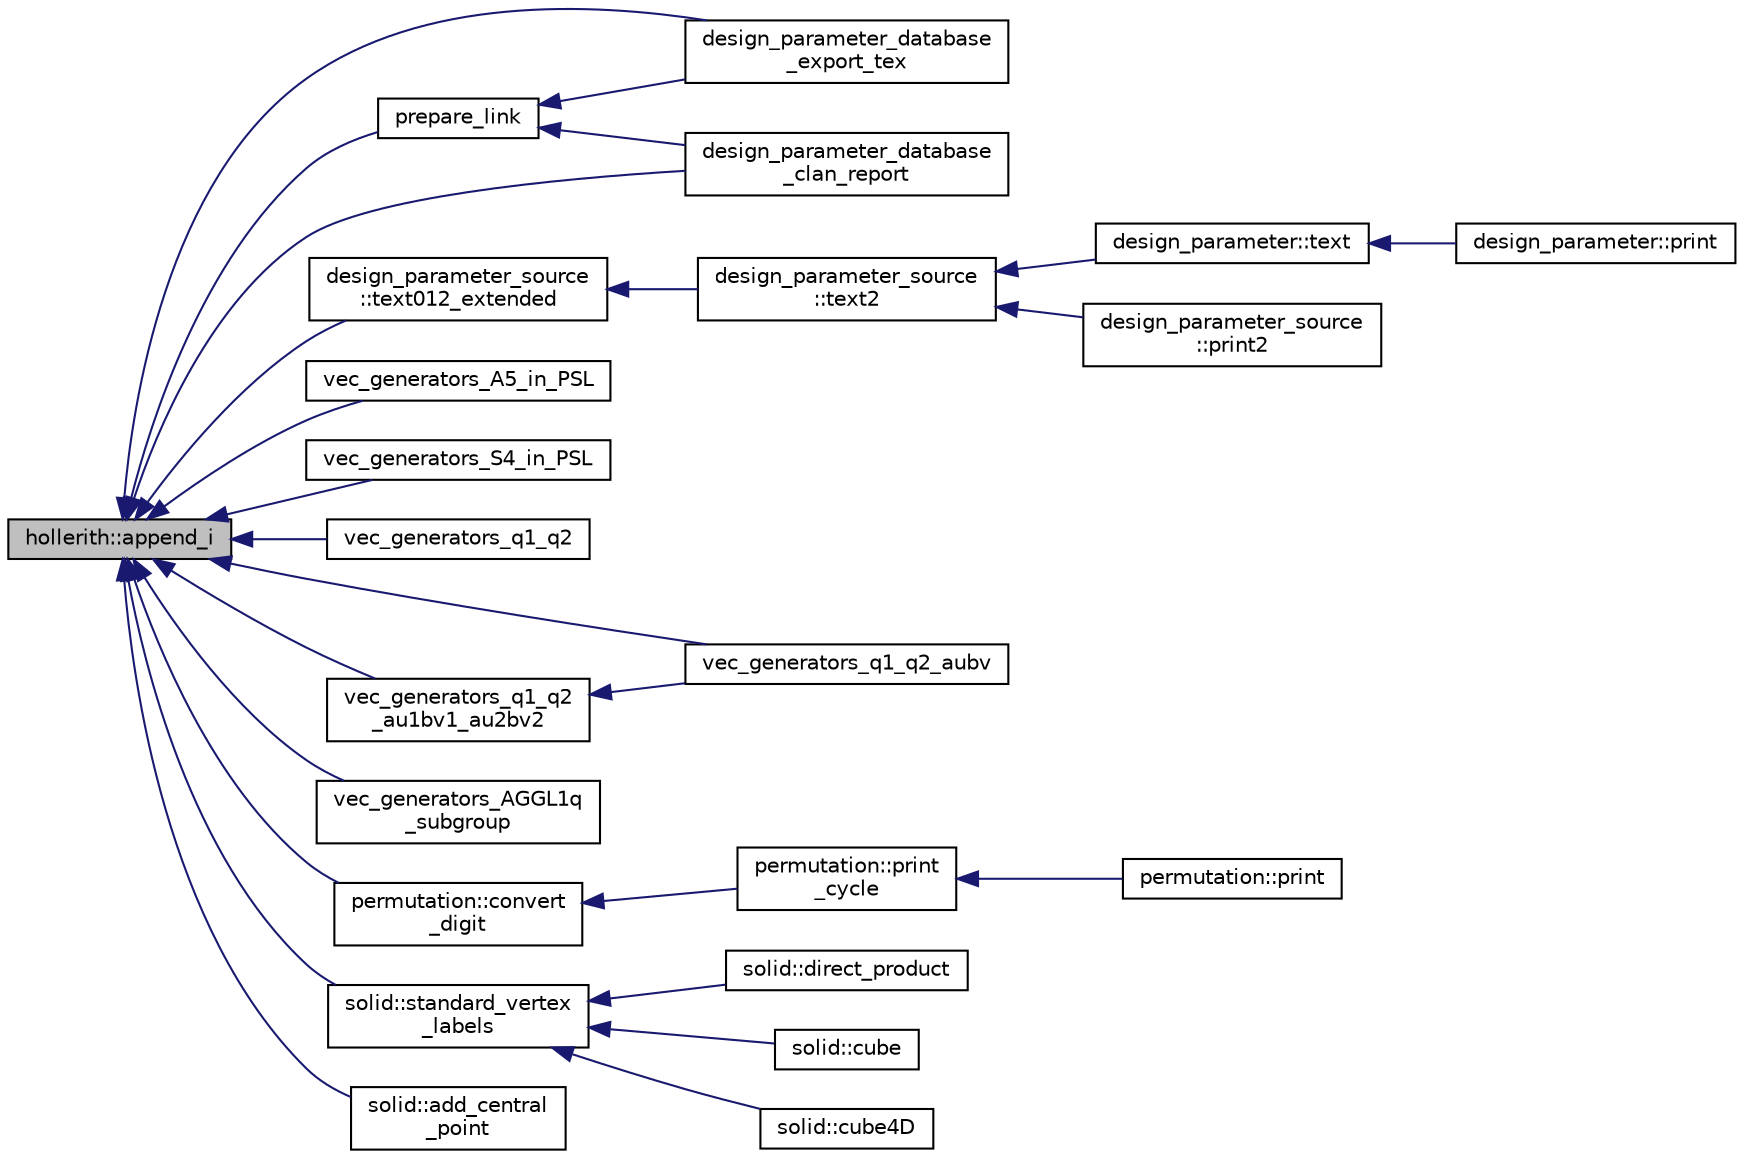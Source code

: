 digraph "hollerith::append_i"
{
  edge [fontname="Helvetica",fontsize="10",labelfontname="Helvetica",labelfontsize="10"];
  node [fontname="Helvetica",fontsize="10",shape=record];
  rankdir="LR";
  Node74 [label="hollerith::append_i",height=0.2,width=0.4,color="black", fillcolor="grey75", style="filled", fontcolor="black"];
  Node74 -> Node75 [dir="back",color="midnightblue",fontsize="10",style="solid",fontname="Helvetica"];
  Node75 [label="design_parameter_database\l_export_tex",height=0.2,width=0.4,color="black", fillcolor="white", style="filled",URL="$d9/d60/discreta_8h.html#a075808c1cf57d126d15a0d7794716de7"];
  Node74 -> Node76 [dir="back",color="midnightblue",fontsize="10",style="solid",fontname="Helvetica"];
  Node76 [label="prepare_link",height=0.2,width=0.4,color="black", fillcolor="white", style="filled",URL="$d9/d60/discreta_8h.html#a1442ba1f4ad290900b44b23f0830748e"];
  Node76 -> Node75 [dir="back",color="midnightblue",fontsize="10",style="solid",fontname="Helvetica"];
  Node76 -> Node77 [dir="back",color="midnightblue",fontsize="10",style="solid",fontname="Helvetica"];
  Node77 [label="design_parameter_database\l_clan_report",height=0.2,width=0.4,color="black", fillcolor="white", style="filled",URL="$d9/d60/discreta_8h.html#a744595779bda605193b61d01d79ad981"];
  Node74 -> Node77 [dir="back",color="midnightblue",fontsize="10",style="solid",fontname="Helvetica"];
  Node74 -> Node78 [dir="back",color="midnightblue",fontsize="10",style="solid",fontname="Helvetica"];
  Node78 [label="design_parameter_source\l::text012_extended",height=0.2,width=0.4,color="black", fillcolor="white", style="filled",URL="$df/d4b/classdesign__parameter__source.html#afa19c645725011722b75da5dee8b0945"];
  Node78 -> Node79 [dir="back",color="midnightblue",fontsize="10",style="solid",fontname="Helvetica"];
  Node79 [label="design_parameter_source\l::text2",height=0.2,width=0.4,color="black", fillcolor="white", style="filled",URL="$df/d4b/classdesign__parameter__source.html#a729d62efa57d73e420470d47902c4bf2"];
  Node79 -> Node80 [dir="back",color="midnightblue",fontsize="10",style="solid",fontname="Helvetica"];
  Node80 [label="design_parameter::text",height=0.2,width=0.4,color="black", fillcolor="white", style="filled",URL="$da/d94/classdesign__parameter.html#a200510dc60483800cc6985b77d4ee50c"];
  Node80 -> Node81 [dir="back",color="midnightblue",fontsize="10",style="solid",fontname="Helvetica"];
  Node81 [label="design_parameter::print",height=0.2,width=0.4,color="black", fillcolor="white", style="filled",URL="$da/d94/classdesign__parameter.html#ac9c431a5408809b0c229eacaa924781b"];
  Node79 -> Node82 [dir="back",color="midnightblue",fontsize="10",style="solid",fontname="Helvetica"];
  Node82 [label="design_parameter_source\l::print2",height=0.2,width=0.4,color="black", fillcolor="white", style="filled",URL="$df/d4b/classdesign__parameter__source.html#a5e22836b470986f95bfcb322dfc37e82"];
  Node74 -> Node83 [dir="back",color="midnightblue",fontsize="10",style="solid",fontname="Helvetica"];
  Node83 [label="vec_generators_A5_in_PSL",height=0.2,width=0.4,color="black", fillcolor="white", style="filled",URL="$d0/dd3/perm__group__gens_8_c.html#af41c889a65ee026d1939647e26904adb"];
  Node74 -> Node84 [dir="back",color="midnightblue",fontsize="10",style="solid",fontname="Helvetica"];
  Node84 [label="vec_generators_S4_in_PSL",height=0.2,width=0.4,color="black", fillcolor="white", style="filled",URL="$d0/dd3/perm__group__gens_8_c.html#ad85c37ec8824d1e7eabc836ff3dbad23"];
  Node74 -> Node85 [dir="back",color="midnightblue",fontsize="10",style="solid",fontname="Helvetica"];
  Node85 [label="vec_generators_q1_q2",height=0.2,width=0.4,color="black", fillcolor="white", style="filled",URL="$d0/dd3/perm__group__gens_8_c.html#ac70761795da8630f4939bc3e00707d79"];
  Node74 -> Node86 [dir="back",color="midnightblue",fontsize="10",style="solid",fontname="Helvetica"];
  Node86 [label="vec_generators_q1_q2_aubv",height=0.2,width=0.4,color="black", fillcolor="white", style="filled",URL="$d0/dd3/perm__group__gens_8_c.html#a0b5ce8828dd8a35cbfec4450f0d76edc"];
  Node74 -> Node87 [dir="back",color="midnightblue",fontsize="10",style="solid",fontname="Helvetica"];
  Node87 [label="vec_generators_q1_q2\l_au1bv1_au2bv2",height=0.2,width=0.4,color="black", fillcolor="white", style="filled",URL="$d0/dd3/perm__group__gens_8_c.html#aee37285cfb5987a4fc1f5c7580865175"];
  Node87 -> Node86 [dir="back",color="midnightblue",fontsize="10",style="solid",fontname="Helvetica"];
  Node74 -> Node88 [dir="back",color="midnightblue",fontsize="10",style="solid",fontname="Helvetica"];
  Node88 [label="vec_generators_AGGL1q\l_subgroup",height=0.2,width=0.4,color="black", fillcolor="white", style="filled",URL="$d0/dd3/perm__group__gens_8_c.html#a93659c1c7a668dd6adf9f217c608e1f1"];
  Node74 -> Node89 [dir="back",color="midnightblue",fontsize="10",style="solid",fontname="Helvetica"];
  Node89 [label="permutation::convert\l_digit",height=0.2,width=0.4,color="black", fillcolor="white", style="filled",URL="$d0/d08/classpermutation.html#ae1ab11a87e70803c1cec31508a2c8c7f"];
  Node89 -> Node90 [dir="back",color="midnightblue",fontsize="10",style="solid",fontname="Helvetica"];
  Node90 [label="permutation::print\l_cycle",height=0.2,width=0.4,color="black", fillcolor="white", style="filled",URL="$d0/d08/classpermutation.html#abf779232815eb4c16286cf642d214b50"];
  Node90 -> Node91 [dir="back",color="midnightblue",fontsize="10",style="solid",fontname="Helvetica"];
  Node91 [label="permutation::print",height=0.2,width=0.4,color="black", fillcolor="white", style="filled",URL="$d0/d08/classpermutation.html#a3a4c219748ab79362fd440bea839c094"];
  Node74 -> Node92 [dir="back",color="midnightblue",fontsize="10",style="solid",fontname="Helvetica"];
  Node92 [label="solid::standard_vertex\l_labels",height=0.2,width=0.4,color="black", fillcolor="white", style="filled",URL="$d8/def/classsolid.html#abd47abc26a30fdb78e452b0a519b3076"];
  Node92 -> Node93 [dir="back",color="midnightblue",fontsize="10",style="solid",fontname="Helvetica"];
  Node93 [label="solid::direct_product",height=0.2,width=0.4,color="black", fillcolor="white", style="filled",URL="$d8/def/classsolid.html#a8b4527c066bcebd2e6542fe158c607b0"];
  Node92 -> Node94 [dir="back",color="midnightblue",fontsize="10",style="solid",fontname="Helvetica"];
  Node94 [label="solid::cube",height=0.2,width=0.4,color="black", fillcolor="white", style="filled",URL="$d8/def/classsolid.html#a308e6888759550da489397527ed89137"];
  Node92 -> Node95 [dir="back",color="midnightblue",fontsize="10",style="solid",fontname="Helvetica"];
  Node95 [label="solid::cube4D",height=0.2,width=0.4,color="black", fillcolor="white", style="filled",URL="$d8/def/classsolid.html#ab6c85f8f130a3f4409ce5fe5340fb852"];
  Node74 -> Node96 [dir="back",color="midnightblue",fontsize="10",style="solid",fontname="Helvetica"];
  Node96 [label="solid::add_central\l_point",height=0.2,width=0.4,color="black", fillcolor="white", style="filled",URL="$d8/def/classsolid.html#abec108e749250b1fbab7c8dcf98b96ae"];
}
